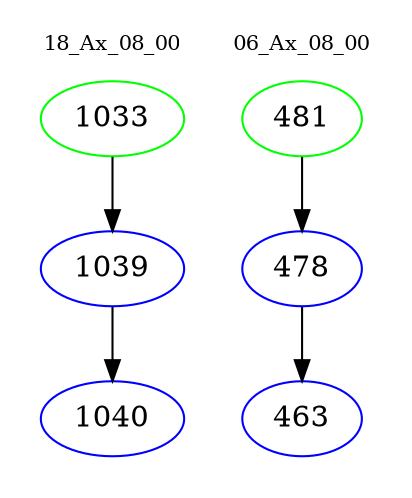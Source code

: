 digraph{
subgraph cluster_0 {
color = white
label = "18_Ax_08_00";
fontsize=10;
T0_1033 [label="1033", color="green"]
T0_1033 -> T0_1039 [color="black"]
T0_1039 [label="1039", color="blue"]
T0_1039 -> T0_1040 [color="black"]
T0_1040 [label="1040", color="blue"]
}
subgraph cluster_1 {
color = white
label = "06_Ax_08_00";
fontsize=10;
T1_481 [label="481", color="green"]
T1_481 -> T1_478 [color="black"]
T1_478 [label="478", color="blue"]
T1_478 -> T1_463 [color="black"]
T1_463 [label="463", color="blue"]
}
}
